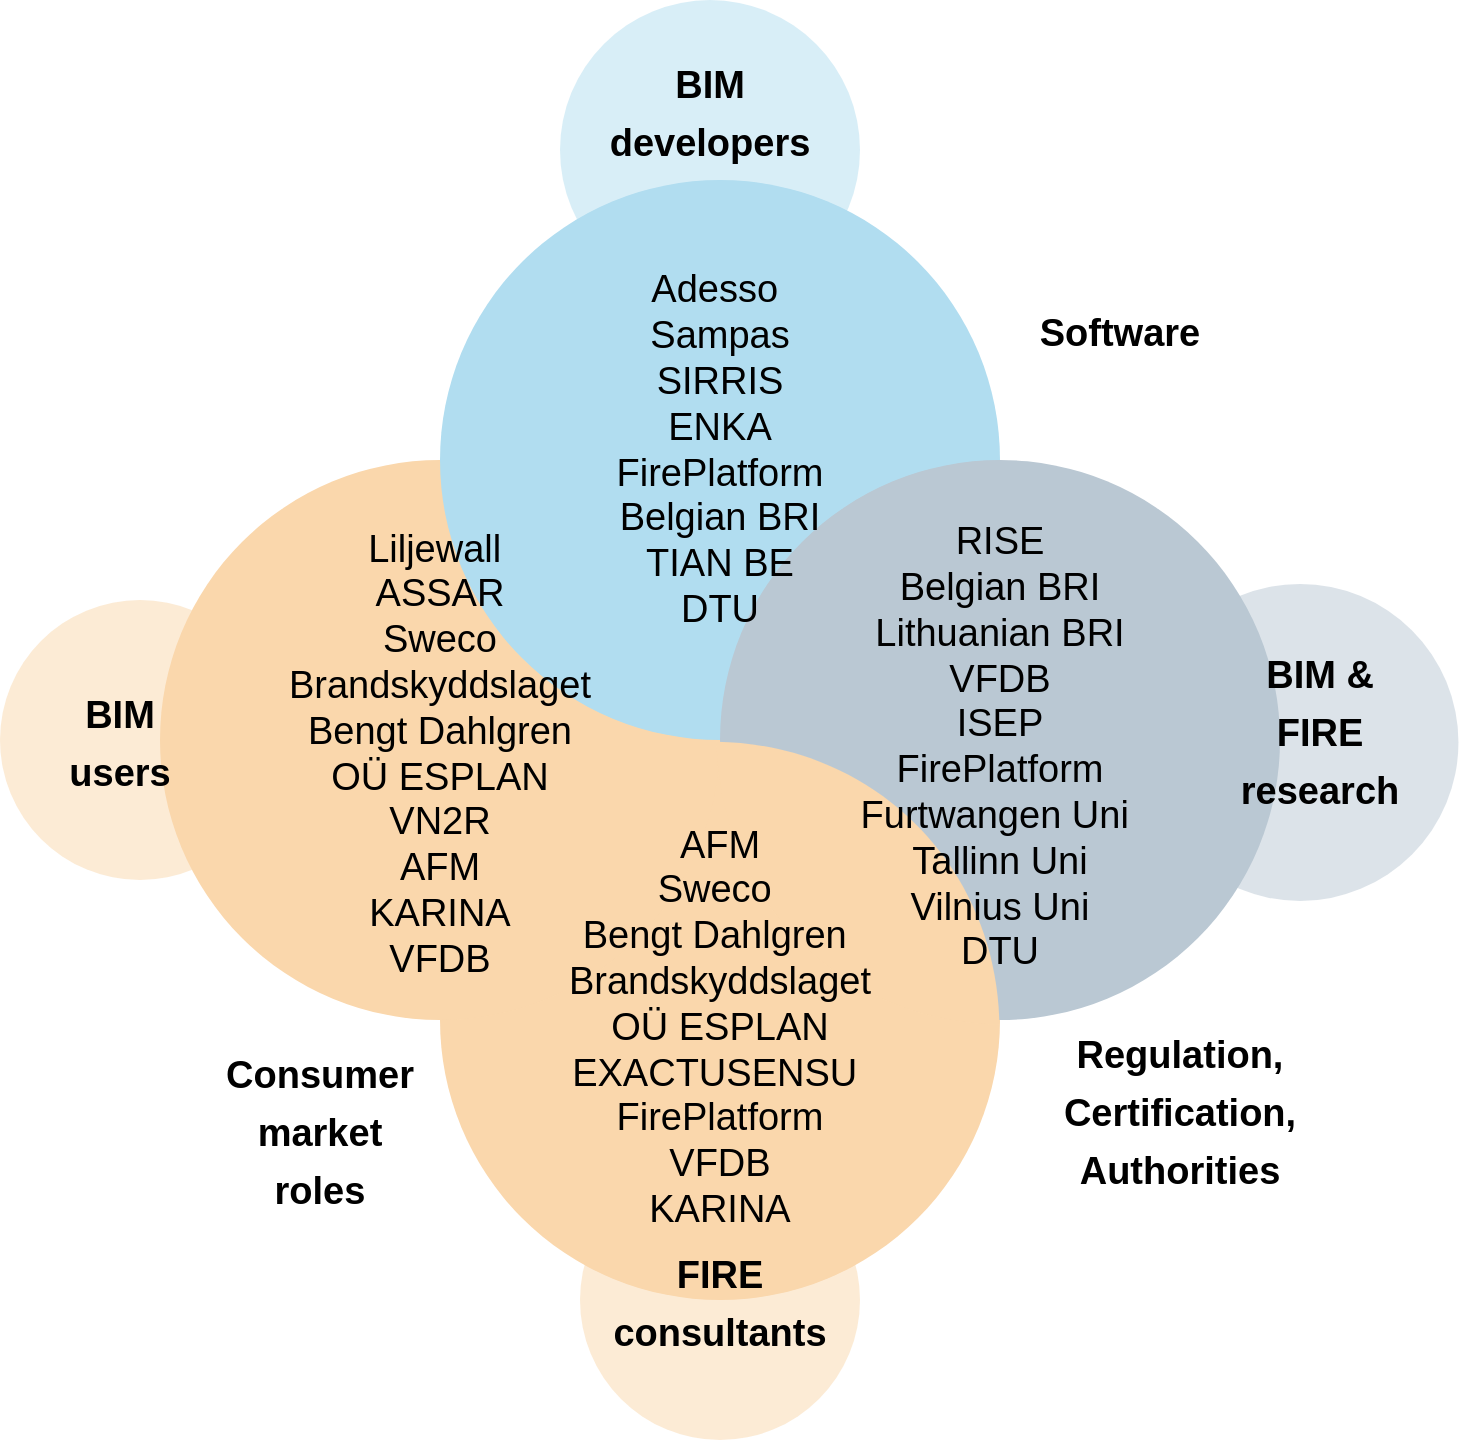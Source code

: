 <mxfile version="16.5.5" type="github">
  <diagram id="Za418WhtZrfoSMjR2k4V" name="Page-1">
    <mxGraphModel dx="1422" dy="762" grid="1" gridSize="10" guides="1" tooltips="1" connect="1" arrows="1" fold="1" page="1" pageScale="1" pageWidth="850" pageHeight="1100" math="0" shadow="0">
      <root>
        <mxCell id="0" />
        <mxCell id="1" parent="0" />
        <mxCell id="fSakol7xfLL2G2BJwjkC-41" value="" style="ellipse;whiteSpace=wrap;html=1;fontSize=19;strokeColor=none;fillColor=#fad7ac;gradientDirection=north;opacity=50;" vertex="1" parent="1">
          <mxGeometry x="310" y="630" width="140" height="140" as="geometry" />
        </mxCell>
        <mxCell id="fSakol7xfLL2G2BJwjkC-35" value="" style="ellipse;whiteSpace=wrap;html=1;fontSize=19;strokeColor=none;fillColor=#b1ddf0;gradientDirection=north;opacity=50;" vertex="1" parent="1">
          <mxGeometry x="300" y="50" width="150" height="150" as="geometry" />
        </mxCell>
        <mxCell id="fSakol7xfLL2G2BJwjkC-33" value="" style="ellipse;whiteSpace=wrap;html=1;fontSize=19;strokeColor=none;fillColor=#fad7ac;gradientDirection=north;opacity=50;" vertex="1" parent="1">
          <mxGeometry x="20" y="350" width="140" height="140" as="geometry" />
        </mxCell>
        <mxCell id="fSakol7xfLL2G2BJwjkC-32" value="" style="ellipse;whiteSpace=wrap;html=1;fontSize=19;strokeColor=none;fillColor=#bac8d3;gradientColor=none;gradientDirection=north;opacity=50;" vertex="1" parent="1">
          <mxGeometry x="590.77" y="342" width="158.46" height="158.46" as="geometry" />
        </mxCell>
        <mxCell id="fSakol7xfLL2G2BJwjkC-4" value="" style="ellipse;whiteSpace=wrap;html=1;fillColor=#fad7ac;strokeColor=none;" vertex="1" parent="1">
          <mxGeometry x="240" y="420" width="280" height="280" as="geometry" />
        </mxCell>
        <mxCell id="fSakol7xfLL2G2BJwjkC-1" value="" style="ellipse;whiteSpace=wrap;html=1;fillColor=#fad7ac;strokeColor=none;" vertex="1" parent="1">
          <mxGeometry x="100" y="280" width="280" height="280" as="geometry" />
        </mxCell>
        <mxCell id="fSakol7xfLL2G2BJwjkC-3" value="" style="ellipse;whiteSpace=wrap;html=1;fillColor=#B1DDF0;strokeColor=none;" vertex="1" parent="1">
          <mxGeometry x="240" y="140" width="280" height="280" as="geometry" />
        </mxCell>
        <mxCell id="fSakol7xfLL2G2BJwjkC-2" value="" style="ellipse;whiteSpace=wrap;html=1;fillColor=#bac8d3;strokeColor=none;" vertex="1" parent="1">
          <mxGeometry x="380" y="280" width="280" height="280" as="geometry" />
        </mxCell>
        <mxCell id="fSakol7xfLL2G2BJwjkC-8" value="" style="whiteSpace=wrap;html=1;shape=mxgraph.basic.pointed_oval;rotation=-45;strokeColor=none;fillColor=#fad7ac;" vertex="1" parent="1">
          <mxGeometry x="394" y="391.54" width="110" height="200" as="geometry" />
        </mxCell>
        <mxCell id="fSakol7xfLL2G2BJwjkC-9" value="&lt;h1&gt;&lt;font style=&quot;font-size: 19px&quot;&gt;BIM developers&lt;/font&gt;&lt;/h1&gt;" style="text;html=1;strokeColor=none;fillColor=none;align=center;verticalAlign=middle;whiteSpace=wrap;rounded=0;" vertex="1" parent="1">
          <mxGeometry x="345" y="90" width="60" height="30" as="geometry" />
        </mxCell>
        <mxCell id="fSakol7xfLL2G2BJwjkC-11" value="&lt;h1&gt;&lt;font style=&quot;font-size: 19px&quot;&gt;FIRE consultants&lt;/font&gt;&lt;/h1&gt;" style="text;html=1;strokeColor=none;fillColor=none;align=center;verticalAlign=middle;whiteSpace=wrap;rounded=0;" vertex="1" parent="1">
          <mxGeometry x="350" y="685" width="60" height="30" as="geometry" />
        </mxCell>
        <mxCell id="fSakol7xfLL2G2BJwjkC-12" value="&lt;h1&gt;&lt;font style=&quot;font-size: 19px&quot;&gt;BIM &amp;amp; FIRE research&lt;/font&gt;&lt;/h1&gt;" style="text;html=1;strokeColor=none;fillColor=none;align=center;verticalAlign=middle;whiteSpace=wrap;rounded=0;" vertex="1" parent="1">
          <mxGeometry x="650" y="400" width="60" height="30" as="geometry" />
        </mxCell>
        <mxCell id="fSakol7xfLL2G2BJwjkC-13" value="&lt;h1&gt;&lt;font style=&quot;font-size: 19px&quot;&gt;BIM users&lt;/font&gt;&lt;/h1&gt;" style="text;html=1;strokeColor=none;fillColor=none;align=center;verticalAlign=middle;whiteSpace=wrap;rounded=0;" vertex="1" parent="1">
          <mxGeometry x="50" y="405" width="60" height="30" as="geometry" />
        </mxCell>
        <mxCell id="fSakol7xfLL2G2BJwjkC-15" value="&lt;div&gt;Adesso&amp;nbsp;&lt;/div&gt;&lt;div&gt;Sampas&lt;/div&gt;&lt;div&gt;SIRRIS&lt;/div&gt;&lt;div&gt;&lt;span&gt;ENKA&lt;/span&gt;&lt;/div&gt;&lt;div&gt;FirePlatform&lt;/div&gt;&lt;div&gt;&lt;div&gt;&lt;span&gt;Belgian BRI&lt;/span&gt;&lt;br&gt;&lt;/div&gt;&lt;div&gt;&lt;span&gt;TIAN BE&lt;/span&gt;&lt;/div&gt;&lt;/div&gt;&lt;div&gt;&lt;span&gt;DTU&lt;/span&gt;&lt;/div&gt;" style="text;html=1;strokeColor=none;fillColor=none;align=center;verticalAlign=middle;whiteSpace=wrap;rounded=0;fontSize=19;" vertex="1" parent="1">
          <mxGeometry x="290" y="190" width="180" height="170" as="geometry" />
        </mxCell>
        <mxCell id="fSakol7xfLL2G2BJwjkC-17" value="RISE&lt;div&gt;&lt;span&gt;Belgian BRI&lt;/span&gt;&lt;br&gt;&lt;/div&gt;&lt;div&gt;Lithuanian BRI&lt;span&gt;&lt;br&gt;&lt;/span&gt;&lt;/div&gt;&lt;div&gt;&lt;span&gt;VFDB&lt;/span&gt;&lt;/div&gt;&lt;div&gt;ISEP&lt;/div&gt;&lt;div&gt;&lt;span&gt;FirePlatform&lt;/span&gt;&lt;/div&gt;Furtwangen Uni&lt;span&gt;&amp;nbsp;&lt;/span&gt;&lt;br&gt;&lt;div&gt;Tallinn Uni&lt;/div&gt;&lt;div&gt;&lt;span&gt;Vilnius Uni&lt;/span&gt;&lt;br&gt;&lt;/div&gt;&lt;div&gt;DTU&lt;/div&gt;&lt;div&gt;&lt;span&gt;&lt;br&gt;&lt;/span&gt;&lt;/div&gt;" style="text;html=1;strokeColor=none;fillColor=none;align=center;verticalAlign=middle;whiteSpace=wrap;rounded=0;fontSize=19;" vertex="1" parent="1">
          <mxGeometry x="430" y="350.0" width="180" height="170" as="geometry" />
        </mxCell>
        <mxCell id="fSakol7xfLL2G2BJwjkC-18" value="&lt;div&gt;AFM&lt;/div&gt;&lt;div&gt;Sweco&amp;nbsp;&lt;/div&gt;&lt;div&gt;Bengt Dahlgren&amp;nbsp;&lt;/div&gt;&lt;div&gt;Brandskyddslaget&lt;/div&gt;&lt;div&gt;&lt;span&gt;OÜ ESPLAN&lt;/span&gt;&lt;/div&gt;EXACTUSENSU&amp;nbsp;&lt;br&gt;&lt;div&gt;FirePlatform&lt;/div&gt;&lt;div&gt;VFDB&lt;/div&gt;&lt;div&gt;KARINA&lt;br&gt;&lt;/div&gt;&lt;div&gt;&lt;br&gt;&lt;/div&gt;" style="text;html=1;strokeColor=none;fillColor=none;align=center;verticalAlign=middle;whiteSpace=wrap;rounded=0;fontSize=19;" vertex="1" parent="1">
          <mxGeometry x="290" y="490" width="180" height="170" as="geometry" />
        </mxCell>
        <mxCell id="fSakol7xfLL2G2BJwjkC-19" value="&lt;div&gt;&lt;div&gt;Liljewall&amp;nbsp;&lt;/div&gt;&lt;div&gt;ASSAR&lt;/div&gt;&lt;/div&gt;&lt;div&gt;Sweco&lt;/div&gt;&lt;div&gt;Brandskyddslaget&lt;br&gt;&lt;/div&gt;&lt;div&gt;Bengt Dahlgren&lt;/div&gt;&lt;div&gt;OÜ ESPLAN&lt;br&gt;&lt;/div&gt;&lt;div&gt;VN2R&lt;br&gt;&lt;/div&gt;&lt;div&gt;AFM&lt;/div&gt;&lt;div&gt;KARINA&lt;/div&gt;&lt;div&gt;VFDB&lt;br&gt;&lt;/div&gt;" style="text;html=1;strokeColor=none;fillColor=none;align=center;verticalAlign=middle;whiteSpace=wrap;rounded=0;fontSize=19;" vertex="1" parent="1">
          <mxGeometry x="150" y="342" width="180" height="170" as="geometry" />
        </mxCell>
        <mxCell id="fSakol7xfLL2G2BJwjkC-22" value="&lt;h1&gt;&lt;font style=&quot;font-size: 19px&quot;&gt;Consumer market roles&lt;/font&gt;&lt;/h1&gt;" style="text;html=1;strokeColor=none;fillColor=none;align=center;verticalAlign=middle;whiteSpace=wrap;rounded=0;fontStyle=0" vertex="1" parent="1">
          <mxGeometry x="150" y="600" width="60" height="30" as="geometry" />
        </mxCell>
        <mxCell id="fSakol7xfLL2G2BJwjkC-23" value="&lt;h1&gt;&lt;font style=&quot;font-size: 19px&quot;&gt;Software&lt;/font&gt;&lt;/h1&gt;" style="text;html=1;strokeColor=none;fillColor=none;align=center;verticalAlign=middle;whiteSpace=wrap;rounded=0;" vertex="1" parent="1">
          <mxGeometry x="550" y="200" width="60" height="30" as="geometry" />
        </mxCell>
        <mxCell id="fSakol7xfLL2G2BJwjkC-24" value="&lt;h1&gt;&lt;font style=&quot;font-size: 19px&quot;&gt;Regulation, Certification, Authorities&lt;/font&gt;&lt;/h1&gt;" style="text;html=1;strokeColor=none;fillColor=none;align=center;verticalAlign=middle;whiteSpace=wrap;rounded=0;" vertex="1" parent="1">
          <mxGeometry x="580" y="590" width="60" height="30" as="geometry" />
        </mxCell>
      </root>
    </mxGraphModel>
  </diagram>
</mxfile>

